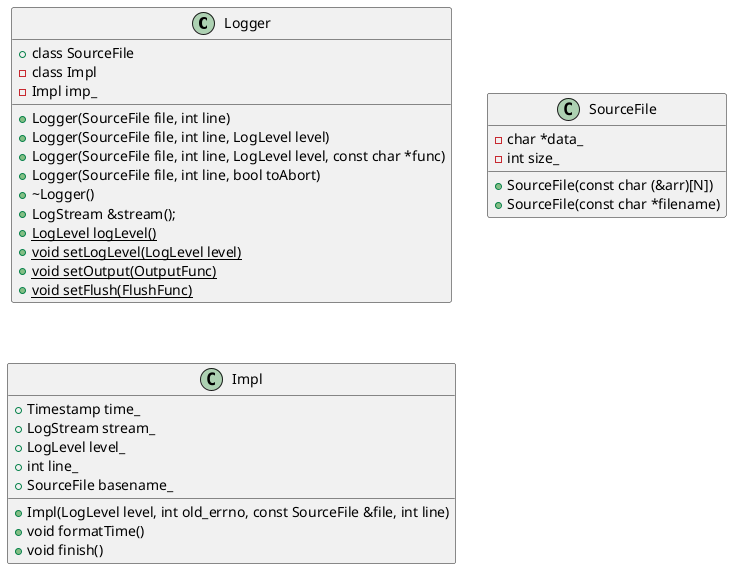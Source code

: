 @startuml

class Logger 
{
    + class SourceFile 
    - class Impl 
    - Impl imp_

    + Logger(SourceFile file, int line) 
    + Logger(SourceFile file, int line, LogLevel level) 
    + Logger(SourceFile file, int line, LogLevel level, const char *func)
    + Logger(SourceFile file, int line, bool toAbort)
    + ~Logger()


    + LogStream &stream();
    + {static} LogLevel logLevel()
    + {static} void setLogLevel(LogLevel level)
    + {static} void setOutput(OutputFunc)
    + {static} void setFlush(FlushFunc)

}

class SourceFile 
{
    + SourceFile(const char (&arr)[N])
    + SourceFile(const char *filename)

    - char *data_
    - int size_
}

class Impl
{
    + Impl(LogLevel level, int old_errno, const SourceFile &file, int line)
    + void formatTime()
    + void finish()

    + Timestamp time_
    + LogStream stream_
    + LogLevel level_
    + int line_
    + SourceFile basename_
}
